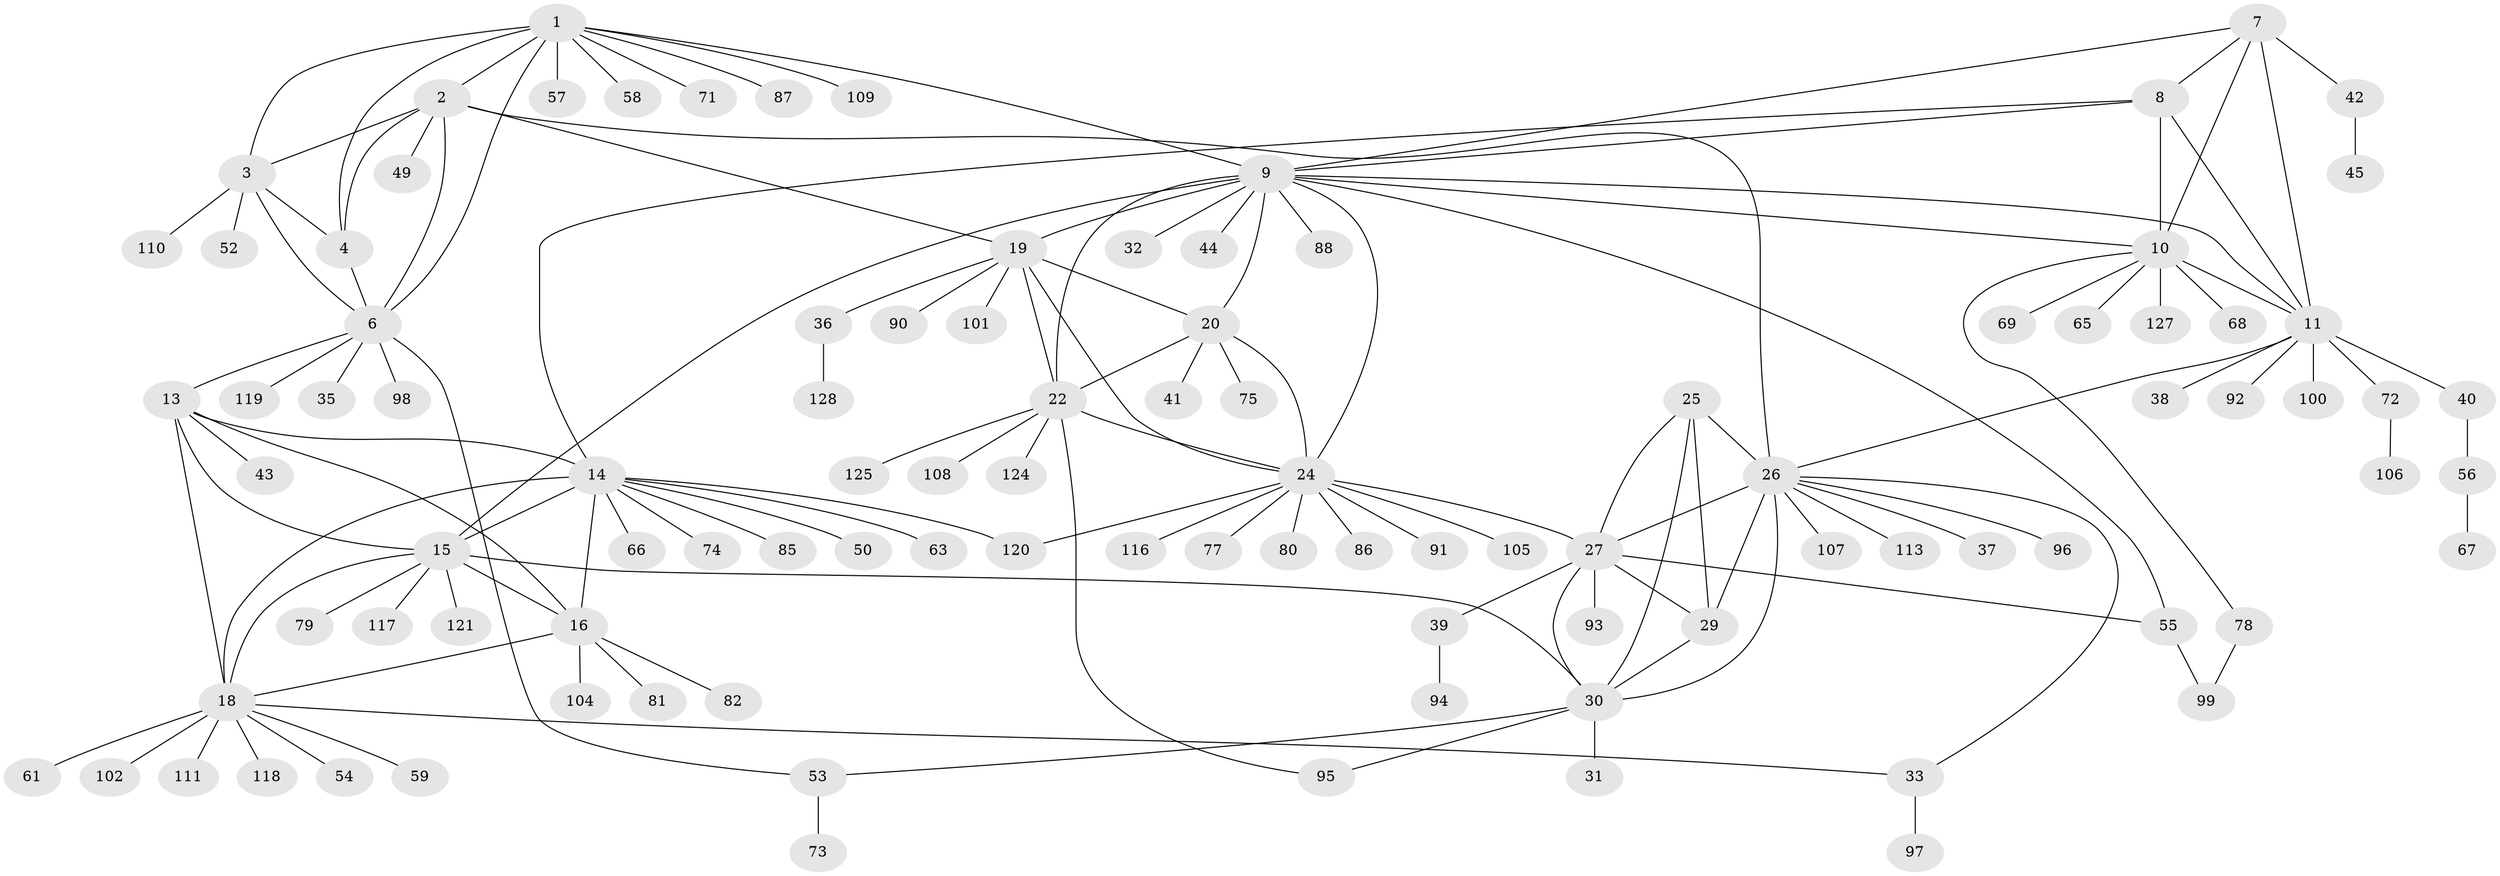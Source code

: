 // original degree distribution, {12: 0.0078125, 7: 0.0546875, 6: 0.03125, 11: 0.0234375, 10: 0.0703125, 8: 0.0078125, 9: 0.015625, 5: 0.015625, 14: 0.0078125, 1: 0.6171875, 3: 0.0546875, 2: 0.09375}
// Generated by graph-tools (version 1.1) at 2025/11/02/27/25 16:11:29]
// undirected, 102 vertices, 143 edges
graph export_dot {
graph [start="1"]
  node [color=gray90,style=filled];
  1 [super="+122"];
  2 [super="+5"];
  3;
  4 [super="+83"];
  6 [super="+84"];
  7 [super="+89"];
  8 [super="+126"];
  9 [super="+21"];
  10 [super="+115"];
  11 [super="+12"];
  13 [super="+112"];
  14 [super="+17"];
  15 [super="+62"];
  16 [super="+48"];
  18 [super="+46"];
  19 [super="+64"];
  20 [super="+23"];
  22 [super="+70"];
  24 [super="+34"];
  25 [super="+123"];
  26 [super="+28"];
  27 [super="+76"];
  29;
  30 [super="+114"];
  31;
  32;
  33;
  35;
  36;
  37;
  38;
  39 [super="+60"];
  40;
  41 [super="+103"];
  42 [super="+51"];
  43;
  44;
  45 [super="+47"];
  49;
  50;
  52;
  53;
  54;
  55;
  56;
  57;
  58;
  59;
  61;
  63;
  65;
  66;
  67;
  68;
  69;
  71;
  72;
  73;
  74;
  75;
  77;
  78;
  79;
  80;
  81;
  82;
  85;
  86;
  87;
  88;
  90;
  91;
  92;
  93;
  94;
  95;
  96;
  97;
  98;
  99;
  100;
  101;
  102;
  104;
  105;
  106;
  107;
  108;
  109;
  110;
  111;
  113;
  116;
  117;
  118;
  119;
  120;
  121;
  124;
  125;
  127;
  128;
  1 -- 2 [weight=2];
  1 -- 3;
  1 -- 4;
  1 -- 6;
  1 -- 9;
  1 -- 57;
  1 -- 58;
  1 -- 71;
  1 -- 87;
  1 -- 109;
  2 -- 3 [weight=2];
  2 -- 4 [weight=2];
  2 -- 6 [weight=2];
  2 -- 49;
  2 -- 19;
  2 -- 26;
  3 -- 4;
  3 -- 6;
  3 -- 52;
  3 -- 110;
  4 -- 6;
  6 -- 13;
  6 -- 35;
  6 -- 53;
  6 -- 98;
  6 -- 119;
  7 -- 8;
  7 -- 9;
  7 -- 10;
  7 -- 11 [weight=2];
  7 -- 42;
  8 -- 9;
  8 -- 10;
  8 -- 11 [weight=2];
  8 -- 14;
  9 -- 10;
  9 -- 11 [weight=2];
  9 -- 44;
  9 -- 55;
  9 -- 32;
  9 -- 15 [weight=2];
  9 -- 19 [weight=2];
  9 -- 20 [weight=2];
  9 -- 22;
  9 -- 24;
  9 -- 88;
  10 -- 11 [weight=2];
  10 -- 65;
  10 -- 68;
  10 -- 69;
  10 -- 78;
  10 -- 127;
  11 -- 26;
  11 -- 38;
  11 -- 72;
  11 -- 92;
  11 -- 100;
  11 -- 40;
  13 -- 14 [weight=2];
  13 -- 15;
  13 -- 16;
  13 -- 18;
  13 -- 43;
  14 -- 15 [weight=2];
  14 -- 16 [weight=2];
  14 -- 18 [weight=2];
  14 -- 50;
  14 -- 66;
  14 -- 74;
  14 -- 85;
  14 -- 120;
  14 -- 63;
  15 -- 16;
  15 -- 18;
  15 -- 30;
  15 -- 79;
  15 -- 121;
  15 -- 117;
  16 -- 18;
  16 -- 81;
  16 -- 82;
  16 -- 104;
  18 -- 33;
  18 -- 59;
  18 -- 61;
  18 -- 102;
  18 -- 111;
  18 -- 54;
  18 -- 118;
  19 -- 20 [weight=2];
  19 -- 22;
  19 -- 24;
  19 -- 36;
  19 -- 90;
  19 -- 101;
  20 -- 22 [weight=2];
  20 -- 24 [weight=2];
  20 -- 75;
  20 -- 41;
  22 -- 24;
  22 -- 95;
  22 -- 108;
  22 -- 124;
  22 -- 125;
  24 -- 27;
  24 -- 77;
  24 -- 80;
  24 -- 86;
  24 -- 91;
  24 -- 105;
  24 -- 116;
  24 -- 120;
  25 -- 26 [weight=2];
  25 -- 27;
  25 -- 29;
  25 -- 30;
  26 -- 27 [weight=2];
  26 -- 29 [weight=2];
  26 -- 30 [weight=2];
  26 -- 37;
  26 -- 96;
  26 -- 33;
  26 -- 107;
  26 -- 113;
  27 -- 29;
  27 -- 30;
  27 -- 39;
  27 -- 55;
  27 -- 93;
  29 -- 30;
  30 -- 31;
  30 -- 53;
  30 -- 95;
  33 -- 97;
  36 -- 128;
  39 -- 94;
  40 -- 56;
  42 -- 45;
  53 -- 73;
  55 -- 99;
  56 -- 67;
  72 -- 106;
  78 -- 99;
}
